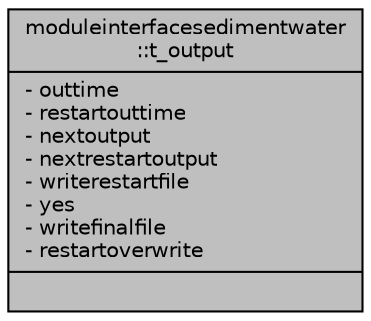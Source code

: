 digraph "moduleinterfacesedimentwater::t_output"
{
 // LATEX_PDF_SIZE
  edge [fontname="Helvetica",fontsize="10",labelfontname="Helvetica",labelfontsize="10"];
  node [fontname="Helvetica",fontsize="10",shape=record];
  Node1 [label="{moduleinterfacesedimentwater\l::t_output\n|- outtime\l- restartouttime\l- nextoutput\l- nextrestartoutput\l- writerestartfile\l- yes\l- writefinalfile\l- restartoverwrite\l|}",height=0.2,width=0.4,color="black", fillcolor="grey75", style="filled", fontcolor="black",tooltip=" "];
}
